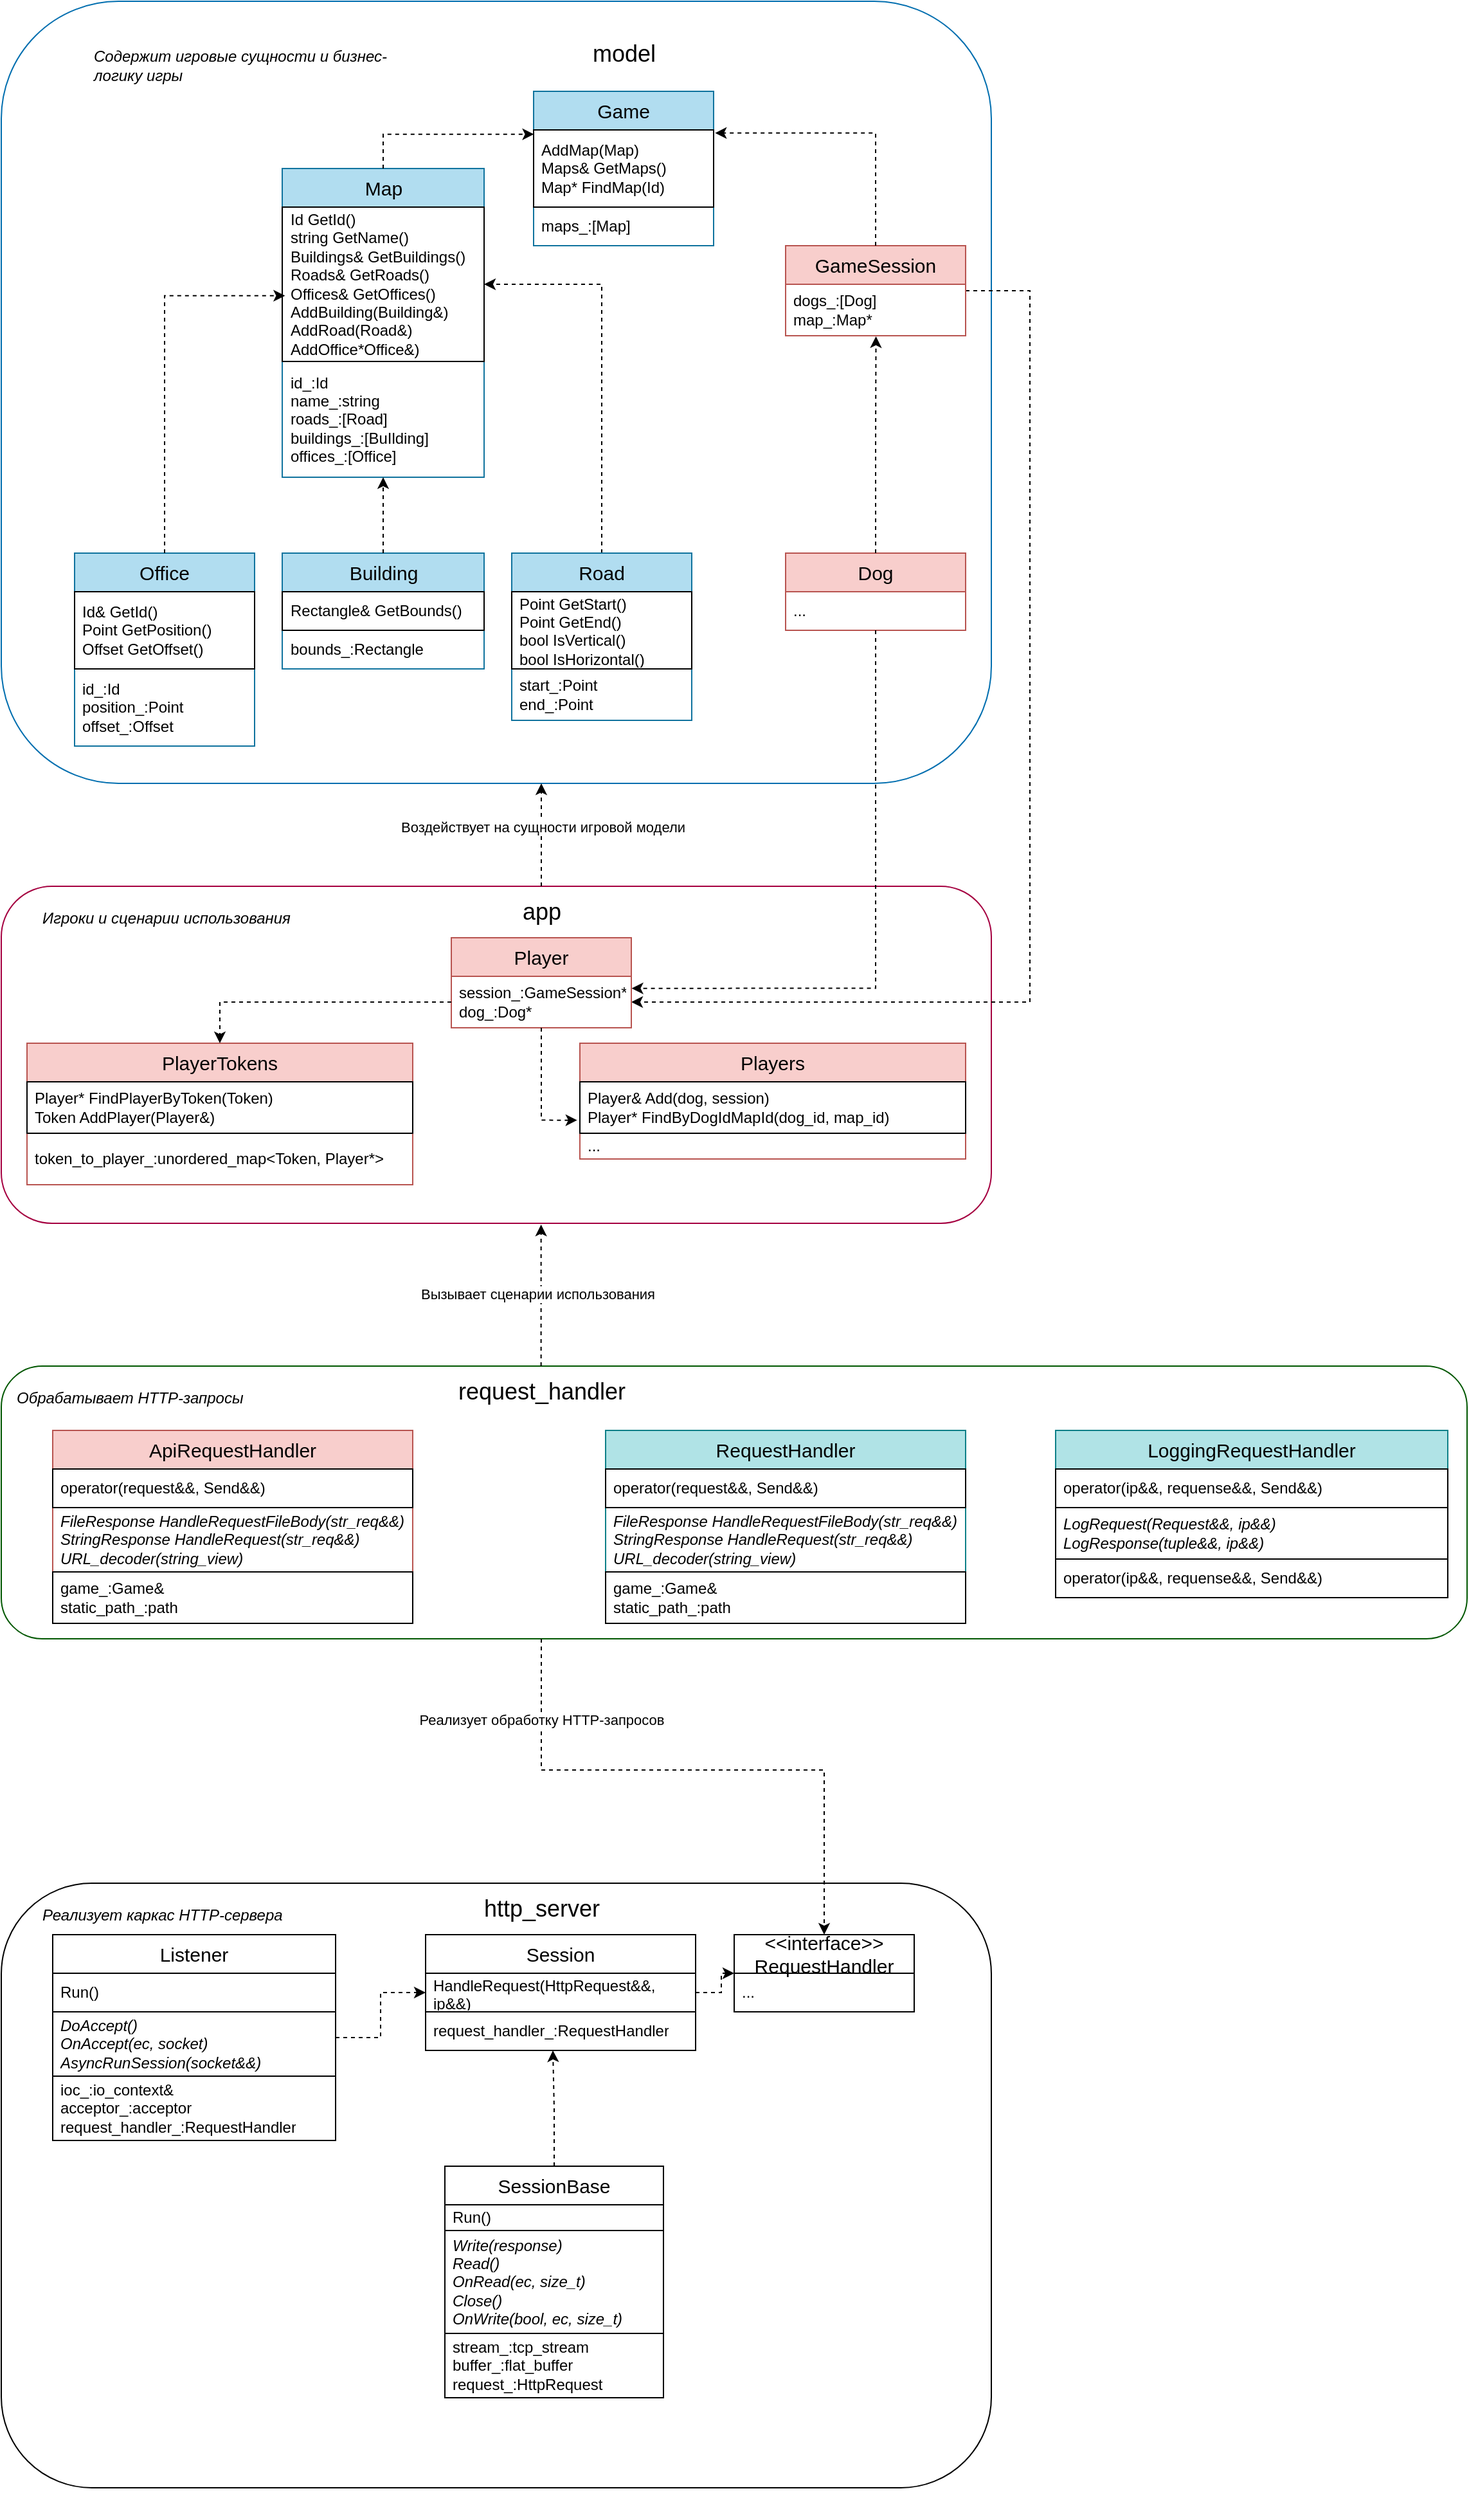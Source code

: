 <mxfile version="22.1.11" type="github">
  <diagram id="C5RBs43oDa-KdzZeNtuy" name="Page-1">
    <mxGraphModel dx="1976" dy="1774" grid="1" gridSize="10" guides="1" tooltips="1" connect="1" arrows="1" fold="1" page="1" pageScale="1" pageWidth="827" pageHeight="1169" math="0" shadow="0">
      <root>
        <mxCell id="WIyWlLk6GJQsqaUBKTNV-0" />
        <mxCell id="WIyWlLk6GJQsqaUBKTNV-1" parent="WIyWlLk6GJQsqaUBKTNV-0" />
        <mxCell id="-_XnjNIZJdmLHWLB3OJD-4" value="" style="rounded=1;whiteSpace=wrap;html=1;fillColor=none;fontColor=#ffffff;strokeColor=#A50040;" parent="WIyWlLk6GJQsqaUBKTNV-1" vertex="1">
          <mxGeometry x="-20" y="648" width="770" height="262" as="geometry" />
        </mxCell>
        <mxCell id="kK3XNEmJycX0j8ojbDVo-37" value="" style="rounded=1;whiteSpace=wrap;html=1;fillColor=none;fontColor=#ffffff;strokeColor=#006EAF;fillStyle=auto;" parent="WIyWlLk6GJQsqaUBKTNV-1" vertex="1">
          <mxGeometry x="-20" y="-40" width="770" height="608" as="geometry" />
        </mxCell>
        <mxCell id="kK3XNEmJycX0j8ojbDVo-18" value="&lt;font style=&quot;font-size: 15px;&quot;&gt;Game&lt;/font&gt;" style="swimlane;fontStyle=0;childLayout=stackLayout;horizontal=1;startSize=30;horizontalStack=0;resizeParent=1;resizeParentMax=0;resizeLast=0;collapsible=1;marginBottom=0;whiteSpace=wrap;html=1;fillColor=#b1ddf0;strokeColor=#10739e;" parent="WIyWlLk6GJQsqaUBKTNV-1" vertex="1">
          <mxGeometry x="394" y="30" width="140" height="120" as="geometry" />
        </mxCell>
        <mxCell id="kK3XNEmJycX0j8ojbDVo-19" value="AddMap(Map)&lt;br&gt;Maps&amp;amp; GetMaps()&lt;br&gt;Map* FindMap(Id)" style="text;strokeColor=default;fillColor=none;align=left;verticalAlign=middle;spacingLeft=4;spacingRight=4;overflow=hidden;points=[[0,0.5],[1,0.5]];portConstraint=eastwest;rotatable=0;whiteSpace=wrap;html=1;shadow=0;" parent="kK3XNEmJycX0j8ojbDVo-18" vertex="1">
          <mxGeometry y="30" width="140" height="60" as="geometry" />
        </mxCell>
        <mxCell id="TLE_2MJ0uI7yjBn3FSsW-5" value="maps_:[Map]" style="text;strokeColor=none;fillColor=none;align=left;verticalAlign=middle;spacingLeft=4;spacingRight=4;overflow=hidden;points=[[0,0.5],[1,0.5]];portConstraint=eastwest;rotatable=0;whiteSpace=wrap;html=1;" parent="kK3XNEmJycX0j8ojbDVo-18" vertex="1">
          <mxGeometry y="90" width="140" height="30" as="geometry" />
        </mxCell>
        <mxCell id="kK3XNEmJycX0j8ojbDVo-25" value="&lt;font style=&quot;font-size: 15px;&quot;&gt;Map&lt;/font&gt;" style="swimlane;fontStyle=0;childLayout=stackLayout;horizontal=1;startSize=30;horizontalStack=0;resizeParent=1;resizeParentMax=0;resizeLast=0;collapsible=1;marginBottom=0;whiteSpace=wrap;html=1;fillColor=#b1ddf0;strokeColor=#10739e;" parent="WIyWlLk6GJQsqaUBKTNV-1" vertex="1">
          <mxGeometry x="198.5" y="90" width="157" height="240" as="geometry" />
        </mxCell>
        <mxCell id="kK3XNEmJycX0j8ojbDVo-26" value="Id GetId()&lt;br&gt;string GetName()&lt;br&gt;Buildings&amp;amp; GetBuildings()&lt;br&gt;Roads&amp;amp; GetRoads()&lt;br&gt;Offices&amp;amp; GetOffices()&lt;br&gt;AddBuilding(Building&amp;amp;)&lt;br&gt;AddRoad(Road&amp;amp;)&lt;br&gt;AddOffice*Office&amp;amp;)" style="text;strokeColor=default;fillColor=none;align=left;verticalAlign=middle;spacingLeft=4;spacingRight=4;overflow=hidden;points=[[0,0.5],[1,0.5]];portConstraint=eastwest;rotatable=0;whiteSpace=wrap;html=1;" parent="kK3XNEmJycX0j8ojbDVo-25" vertex="1">
          <mxGeometry y="30" width="157" height="120" as="geometry" />
        </mxCell>
        <mxCell id="TLE_2MJ0uI7yjBn3FSsW-6" value="id_:Id&lt;br&gt;name_:string&lt;br&gt;roads_:[Road]&lt;br&gt;buildings_:[BuIlding]&lt;br&gt;offices_:[Office]" style="text;strokeColor=none;fillColor=none;align=left;verticalAlign=middle;spacingLeft=4;spacingRight=4;overflow=hidden;points=[[0,0.5],[1,0.5]];portConstraint=eastwest;rotatable=0;whiteSpace=wrap;html=1;" parent="kK3XNEmJycX0j8ojbDVo-25" vertex="1">
          <mxGeometry y="150" width="157" height="90" as="geometry" />
        </mxCell>
        <mxCell id="zR_VMZLDNJ4zLKiuyaMJ-1" style="edgeStyle=orthogonalEdgeStyle;rounded=0;orthogonalLoop=1;jettySize=auto;html=1;dashed=1;" edge="1" parent="WIyWlLk6GJQsqaUBKTNV-1" source="kK3XNEmJycX0j8ojbDVo-29" target="-_XnjNIZJdmLHWLB3OJD-3">
          <mxGeometry relative="1" as="geometry">
            <Array as="points">
              <mxPoint x="780" y="185" />
              <mxPoint x="780" y="738" />
            </Array>
          </mxGeometry>
        </mxCell>
        <mxCell id="kK3XNEmJycX0j8ojbDVo-29" value="&lt;font style=&quot;font-size: 15px;&quot;&gt;GameSession&lt;/font&gt;" style="swimlane;fontStyle=0;childLayout=stackLayout;horizontal=1;startSize=30;horizontalStack=0;resizeParent=1;resizeParentMax=0;resizeLast=0;collapsible=1;marginBottom=0;whiteSpace=wrap;html=1;fillColor=#f8cecc;strokeColor=#b85450;" parent="WIyWlLk6GJQsqaUBKTNV-1" vertex="1">
          <mxGeometry x="590" y="150" width="140" height="70" as="geometry" />
        </mxCell>
        <mxCell id="kK3XNEmJycX0j8ojbDVo-30" value="dogs_:[Dog]&lt;br&gt;map_:Map*" style="text;strokeColor=none;fillColor=none;align=left;verticalAlign=middle;spacingLeft=4;spacingRight=4;overflow=hidden;points=[[0,0.5],[1,0.5]];portConstraint=eastwest;rotatable=0;whiteSpace=wrap;html=1;" parent="kK3XNEmJycX0j8ojbDVo-29" vertex="1">
          <mxGeometry y="30" width="140" height="40" as="geometry" />
        </mxCell>
        <mxCell id="kK3XNEmJycX0j8ojbDVo-35" style="edgeStyle=orthogonalEdgeStyle;rounded=0;orthogonalLoop=1;jettySize=auto;html=1;exitX=0.5;exitY=0;exitDx=0;exitDy=0;entryX=0.002;entryY=0.056;entryDx=0;entryDy=0;entryPerimeter=0;dashed=1;" parent="WIyWlLk6GJQsqaUBKTNV-1" source="kK3XNEmJycX0j8ojbDVo-25" target="kK3XNEmJycX0j8ojbDVo-19" edge="1">
          <mxGeometry relative="1" as="geometry" />
        </mxCell>
        <mxCell id="kK3XNEmJycX0j8ojbDVo-36" style="edgeStyle=orthogonalEdgeStyle;rounded=0;orthogonalLoop=1;jettySize=auto;html=1;exitX=0.5;exitY=0;exitDx=0;exitDy=0;entryX=1.008;entryY=0.04;entryDx=0;entryDy=0;entryPerimeter=0;dashed=1;" parent="WIyWlLk6GJQsqaUBKTNV-1" source="kK3XNEmJycX0j8ojbDVo-29" target="kK3XNEmJycX0j8ojbDVo-19" edge="1">
          <mxGeometry relative="1" as="geometry" />
        </mxCell>
        <mxCell id="kK3XNEmJycX0j8ojbDVo-38" value="&lt;font style=&quot;font-size: 18px;&quot;&gt;model&lt;/font&gt;" style="text;html=1;align=center;verticalAlign=middle;resizable=0;points=[];autosize=1;strokeColor=none;fillColor=none;" parent="WIyWlLk6GJQsqaUBKTNV-1" vertex="1">
          <mxGeometry x="429" y="-19" width="70" height="40" as="geometry" />
        </mxCell>
        <mxCell id="-_XnjNIZJdmLHWLB3OJD-0" style="edgeStyle=orthogonalEdgeStyle;rounded=0;orthogonalLoop=1;jettySize=auto;html=1;exitX=0.5;exitY=1;exitDx=0;exitDy=0;" parent="WIyWlLk6GJQsqaUBKTNV-1" edge="1">
          <mxGeometry relative="1" as="geometry">
            <mxPoint x="447" y="474" as="sourcePoint" />
            <mxPoint x="447" y="474" as="targetPoint" />
          </mxGeometry>
        </mxCell>
        <mxCell id="-_XnjNIZJdmLHWLB3OJD-1" value="Содержит игровые сущности и бизнес-&lt;br&gt;логику игры" style="text;html=1;align=left;verticalAlign=middle;resizable=0;points=[];autosize=1;strokeColor=none;fillColor=none;fontStyle=2" parent="WIyWlLk6GJQsqaUBKTNV-1" vertex="1">
          <mxGeometry x="50" y="-10" width="250" height="40" as="geometry" />
        </mxCell>
        <mxCell id="-_XnjNIZJdmLHWLB3OJD-2" value="&lt;span style=&quot;font-size: 15px;&quot;&gt;Player&lt;/span&gt;" style="swimlane;fontStyle=0;childLayout=stackLayout;horizontal=1;startSize=30;horizontalStack=0;resizeParent=1;resizeParentMax=0;resizeLast=0;collapsible=1;marginBottom=0;whiteSpace=wrap;html=1;fillColor=#f8cecc;strokeColor=#b85450;" parent="WIyWlLk6GJQsqaUBKTNV-1" vertex="1">
          <mxGeometry x="330" y="688" width="140" height="70" as="geometry">
            <mxRectangle x="330" y="460" width="80" height="30" as="alternateBounds" />
          </mxGeometry>
        </mxCell>
        <mxCell id="-_XnjNIZJdmLHWLB3OJD-3" value="session_:GameSession*&lt;br&gt;dog_:Dog*" style="text;strokeColor=none;fillColor=none;align=left;verticalAlign=middle;spacingLeft=4;spacingRight=4;overflow=hidden;points=[[0,0.5],[1,0.5]];portConstraint=eastwest;rotatable=0;whiteSpace=wrap;html=1;" parent="-_XnjNIZJdmLHWLB3OJD-2" vertex="1">
          <mxGeometry y="30" width="140" height="40" as="geometry" />
        </mxCell>
        <mxCell id="-_XnjNIZJdmLHWLB3OJD-5" style="edgeStyle=orthogonalEdgeStyle;rounded=0;orthogonalLoop=1;jettySize=auto;html=1;exitX=0.5;exitY=1;exitDx=0;exitDy=0;" parent="WIyWlLk6GJQsqaUBKTNV-1" source="-_XnjNIZJdmLHWLB3OJD-4" target="-_XnjNIZJdmLHWLB3OJD-4" edge="1">
          <mxGeometry relative="1" as="geometry" />
        </mxCell>
        <mxCell id="-_XnjNIZJdmLHWLB3OJD-9" style="edgeStyle=orthogonalEdgeStyle;rounded=0;orthogonalLoop=1;jettySize=auto;html=1;entryX=0.5;entryY=1;entryDx=0;entryDy=0;dashed=1;" parent="WIyWlLk6GJQsqaUBKTNV-1" source="-_XnjNIZJdmLHWLB3OJD-7" edge="1">
          <mxGeometry relative="1" as="geometry">
            <mxPoint x="400" y="568" as="targetPoint" />
          </mxGeometry>
        </mxCell>
        <mxCell id="-_XnjNIZJdmLHWLB3OJD-10" value="Воздействует на сущности игровой модели" style="edgeLabel;html=1;align=center;verticalAlign=middle;resizable=0;points=[];" parent="-_XnjNIZJdmLHWLB3OJD-9" vertex="1" connectable="0">
          <mxGeometry x="0.167" y="3" relative="1" as="geometry">
            <mxPoint x="3" as="offset" />
          </mxGeometry>
        </mxCell>
        <mxCell id="-_XnjNIZJdmLHWLB3OJD-7" value="&lt;font style=&quot;font-size: 18px;&quot;&gt;app&lt;/font&gt;" style="text;html=1;align=center;verticalAlign=middle;resizable=0;points=[];autosize=1;strokeColor=none;fillColor=none;" parent="WIyWlLk6GJQsqaUBKTNV-1" vertex="1">
          <mxGeometry x="375" y="648" width="50" height="40" as="geometry" />
        </mxCell>
        <mxCell id="-_XnjNIZJdmLHWLB3OJD-8" value="Игроки и сценарии использования" style="text;html=1;align=left;verticalAlign=middle;resizable=0;points=[];autosize=1;strokeColor=none;fillColor=none;fontStyle=2" parent="WIyWlLk6GJQsqaUBKTNV-1" vertex="1">
          <mxGeometry x="10" y="658" width="220" height="30" as="geometry" />
        </mxCell>
        <mxCell id="-_XnjNIZJdmLHWLB3OJD-13" value="" style="rounded=1;whiteSpace=wrap;html=1;fillColor=none;fontColor=#ffffff;strokeColor=#005700;" parent="WIyWlLk6GJQsqaUBKTNV-1" vertex="1">
          <mxGeometry x="-20" y="1021" width="1140" height="212" as="geometry" />
        </mxCell>
        <mxCell id="-_XnjNIZJdmLHWLB3OJD-38" style="edgeStyle=orthogonalEdgeStyle;rounded=0;orthogonalLoop=1;jettySize=auto;html=1;dashed=1;entryX=0.5;entryY=0;entryDx=0;entryDy=0;" parent="WIyWlLk6GJQsqaUBKTNV-1" target="-_XnjNIZJdmLHWLB3OJD-29" edge="1">
          <mxGeometry relative="1" as="geometry">
            <Array as="points">
              <mxPoint x="400" y="1335" />
              <mxPoint x="620" y="1335" />
            </Array>
            <mxPoint x="400" y="1233" as="sourcePoint" />
          </mxGeometry>
        </mxCell>
        <mxCell id="-_XnjNIZJdmLHWLB3OJD-39" value="Реализует обработку HTTP-запросов" style="edgeLabel;html=1;align=center;verticalAlign=middle;resizable=0;points=[];" parent="-_XnjNIZJdmLHWLB3OJD-38" vertex="1" connectable="0">
          <mxGeometry x="-0.831" y="-1" relative="1" as="geometry">
            <mxPoint x="1" y="25" as="offset" />
          </mxGeometry>
        </mxCell>
        <mxCell id="-_XnjNIZJdmLHWLB3OJD-14" value="&lt;span style=&quot;font-size: 15px;&quot;&gt;RequestHandler&lt;/span&gt;" style="swimlane;fontStyle=0;childLayout=stackLayout;horizontal=1;startSize=30;horizontalStack=0;resizeParent=1;resizeParentMax=0;resizeLast=0;collapsible=1;marginBottom=0;whiteSpace=wrap;html=1;fillColor=#b0e3e6;strokeColor=#0e8088;" parent="WIyWlLk6GJQsqaUBKTNV-1" vertex="1">
          <mxGeometry x="450" y="1071" width="280" height="150" as="geometry">
            <mxRectangle x="330" y="460" width="80" height="30" as="alternateBounds" />
          </mxGeometry>
        </mxCell>
        <mxCell id="-_XnjNIZJdmLHWLB3OJD-15" value="operator(request&amp;amp;&amp;amp;, Send&amp;amp;&amp;amp;)" style="text;strokeColor=default;fillColor=none;align=left;verticalAlign=middle;spacingLeft=4;spacingRight=4;overflow=hidden;points=[[0,0.5],[1,0.5]];portConstraint=eastwest;rotatable=0;whiteSpace=wrap;html=1;" parent="-_XnjNIZJdmLHWLB3OJD-14" vertex="1">
          <mxGeometry y="30" width="280" height="30" as="geometry" />
        </mxCell>
        <mxCell id="TLE_2MJ0uI7yjBn3FSsW-11" value="&lt;i style=&quot;border-color: var(--border-color);&quot;&gt;FileResponse HandleRequestFileBody(str_req&amp;amp;&amp;amp;)&lt;br style=&quot;border-color: var(--border-color);&quot;&gt;StringResponse HandleRequest(str_req&amp;amp;&amp;amp;)&lt;br style=&quot;border-color: var(--border-color);&quot;&gt;URL_decoder(string_view)&lt;/i&gt;" style="text;strokeColor=none;fillColor=none;align=left;verticalAlign=middle;spacingLeft=4;spacingRight=4;overflow=hidden;points=[[0,0.5],[1,0.5]];portConstraint=eastwest;rotatable=0;whiteSpace=wrap;html=1;" parent="-_XnjNIZJdmLHWLB3OJD-14" vertex="1">
          <mxGeometry y="60" width="280" height="50" as="geometry" />
        </mxCell>
        <mxCell id="TLE_2MJ0uI7yjBn3FSsW-12" value="game_:Game&amp;amp;&lt;br style=&quot;border-color: var(--border-color);&quot;&gt;static_path_:path" style="text;strokeColor=default;fillColor=none;align=left;verticalAlign=middle;spacingLeft=4;spacingRight=4;overflow=hidden;points=[[0,0.5],[1,0.5]];portConstraint=eastwest;rotatable=0;whiteSpace=wrap;html=1;" parent="-_XnjNIZJdmLHWLB3OJD-14" vertex="1">
          <mxGeometry y="110" width="280" height="40" as="geometry" />
        </mxCell>
        <mxCell id="-_XnjNIZJdmLHWLB3OJD-16" style="edgeStyle=orthogonalEdgeStyle;rounded=0;orthogonalLoop=1;jettySize=auto;html=1;exitX=0.5;exitY=1;exitDx=0;exitDy=0;" parent="WIyWlLk6GJQsqaUBKTNV-1" edge="1">
          <mxGeometry relative="1" as="geometry">
            <mxPoint x="400" y="1323" as="sourcePoint" />
            <mxPoint x="400" y="1323" as="targetPoint" />
          </mxGeometry>
        </mxCell>
        <mxCell id="-_XnjNIZJdmLHWLB3OJD-19" style="edgeStyle=orthogonalEdgeStyle;rounded=0;orthogonalLoop=1;jettySize=auto;html=1;entryX=0.5;entryY=1;entryDx=0;entryDy=0;dashed=1;" parent="WIyWlLk6GJQsqaUBKTNV-1" edge="1">
          <mxGeometry relative="1" as="geometry">
            <mxPoint x="399.82" y="1021" as="sourcePoint" />
            <mxPoint x="399.82" y="911" as="targetPoint" />
            <Array as="points">
              <mxPoint x="399.82" y="993" />
              <mxPoint x="399.82" y="993" />
            </Array>
          </mxGeometry>
        </mxCell>
        <mxCell id="-_XnjNIZJdmLHWLB3OJD-20" value="Вызывает сценарии использования" style="edgeLabel;html=1;align=center;verticalAlign=middle;resizable=0;points=[];" parent="-_XnjNIZJdmLHWLB3OJD-19" vertex="1" connectable="0">
          <mxGeometry x="0.015" y="3" relative="1" as="geometry">
            <mxPoint as="offset" />
          </mxGeometry>
        </mxCell>
        <mxCell id="-_XnjNIZJdmLHWLB3OJD-17" value="&lt;span style=&quot;font-size: 18px;&quot;&gt;request_handler&lt;/span&gt;" style="text;html=1;align=center;verticalAlign=middle;resizable=0;points=[];autosize=1;strokeColor=none;fillColor=none;" parent="WIyWlLk6GJQsqaUBKTNV-1" vertex="1">
          <mxGeometry x="325" y="1021" width="150" height="40" as="geometry" />
        </mxCell>
        <mxCell id="-_XnjNIZJdmLHWLB3OJD-18" value="Обрабатывает HTTP-запросы" style="text;html=1;align=left;verticalAlign=middle;resizable=0;points=[];autosize=1;strokeColor=none;fillColor=none;fontStyle=2" parent="WIyWlLk6GJQsqaUBKTNV-1" vertex="1">
          <mxGeometry x="-10" y="1031" width="200" height="30" as="geometry" />
        </mxCell>
        <mxCell id="-_XnjNIZJdmLHWLB3OJD-21" value="" style="rounded=1;whiteSpace=wrap;html=1;gradientColor=default;fillColor=none;" parent="WIyWlLk6GJQsqaUBKTNV-1" vertex="1">
          <mxGeometry x="-20" y="1423" width="770" height="470" as="geometry" />
        </mxCell>
        <mxCell id="-_XnjNIZJdmLHWLB3OJD-36" style="edgeStyle=orthogonalEdgeStyle;rounded=0;orthogonalLoop=1;jettySize=auto;html=1;entryX=0;entryY=0.5;entryDx=0;entryDy=0;dashed=1;" parent="WIyWlLk6GJQsqaUBKTNV-1" source="-_XnjNIZJdmLHWLB3OJD-22" target="-_XnjNIZJdmLHWLB3OJD-29" edge="1">
          <mxGeometry relative="1" as="geometry" />
        </mxCell>
        <mxCell id="-_XnjNIZJdmLHWLB3OJD-22" value="&lt;span style=&quot;font-size: 15px;&quot;&gt;Session&lt;/span&gt;" style="swimlane;fontStyle=0;childLayout=stackLayout;horizontal=1;startSize=30;horizontalStack=0;resizeParent=1;resizeParentMax=0;resizeLast=0;collapsible=1;marginBottom=0;whiteSpace=wrap;html=1;" parent="WIyWlLk6GJQsqaUBKTNV-1" vertex="1">
          <mxGeometry x="310" y="1463" width="210" height="90" as="geometry">
            <mxRectangle x="330" y="460" width="80" height="30" as="alternateBounds" />
          </mxGeometry>
        </mxCell>
        <mxCell id="-_XnjNIZJdmLHWLB3OJD-23" value="HandleRequest(HttpRequest&amp;amp;&amp;amp;, ip&amp;amp;&amp;amp;)" style="text;strokeColor=default;fillColor=none;align=left;verticalAlign=middle;spacingLeft=4;spacingRight=4;overflow=hidden;points=[[0,0.5],[1,0.5]];portConstraint=eastwest;rotatable=0;whiteSpace=wrap;html=1;" parent="-_XnjNIZJdmLHWLB3OJD-22" vertex="1">
          <mxGeometry y="30" width="210" height="30" as="geometry" />
        </mxCell>
        <mxCell id="uiAO951HqReDPM408ryO-12" value="request_handler_:RequestHandler" style="text;strokeColor=none;fillColor=none;align=left;verticalAlign=middle;spacingLeft=4;spacingRight=4;overflow=hidden;points=[[0,0.5],[1,0.5]];portConstraint=eastwest;rotatable=0;whiteSpace=wrap;html=1;" parent="-_XnjNIZJdmLHWLB3OJD-22" vertex="1">
          <mxGeometry y="60" width="210" height="30" as="geometry" />
        </mxCell>
        <mxCell id="-_XnjNIZJdmLHWLB3OJD-24" style="edgeStyle=orthogonalEdgeStyle;rounded=0;orthogonalLoop=1;jettySize=auto;html=1;exitX=0.5;exitY=1;exitDx=0;exitDy=0;" parent="WIyWlLk6GJQsqaUBKTNV-1" source="-_XnjNIZJdmLHWLB3OJD-21" target="-_XnjNIZJdmLHWLB3OJD-21" edge="1">
          <mxGeometry relative="1" as="geometry" />
        </mxCell>
        <mxCell id="-_XnjNIZJdmLHWLB3OJD-25" value="&lt;span style=&quot;font-size: 18px;&quot;&gt;http_server&lt;/span&gt;" style="text;html=1;align=center;verticalAlign=middle;resizable=0;points=[];autosize=1;strokeColor=none;fillColor=none;" parent="WIyWlLk6GJQsqaUBKTNV-1" vertex="1">
          <mxGeometry x="345" y="1423" width="110" height="40" as="geometry" />
        </mxCell>
        <mxCell id="-_XnjNIZJdmLHWLB3OJD-26" value="Реализует каркас HTTP-сервера" style="text;html=1;align=left;verticalAlign=middle;resizable=0;points=[];autosize=1;strokeColor=none;fillColor=none;fontStyle=2" parent="WIyWlLk6GJQsqaUBKTNV-1" vertex="1">
          <mxGeometry x="10" y="1433" width="210" height="30" as="geometry" />
        </mxCell>
        <mxCell id="-_XnjNIZJdmLHWLB3OJD-32" style="edgeStyle=orthogonalEdgeStyle;rounded=0;orthogonalLoop=1;jettySize=auto;html=1;entryX=0;entryY=0.5;entryDx=0;entryDy=0;dashed=1;" parent="WIyWlLk6GJQsqaUBKTNV-1" source="-_XnjNIZJdmLHWLB3OJD-27" target="-_XnjNIZJdmLHWLB3OJD-22" edge="1">
          <mxGeometry relative="1" as="geometry" />
        </mxCell>
        <mxCell id="-_XnjNIZJdmLHWLB3OJD-27" value="&lt;span style=&quot;font-size: 15px;&quot;&gt;Listener&lt;/span&gt;" style="swimlane;fontStyle=0;childLayout=stackLayout;horizontal=1;startSize=30;horizontalStack=0;resizeParent=1;resizeParentMax=0;resizeLast=0;collapsible=1;marginBottom=0;whiteSpace=wrap;html=1;" parent="WIyWlLk6GJQsqaUBKTNV-1" vertex="1">
          <mxGeometry x="20" y="1463" width="220" height="160" as="geometry">
            <mxRectangle x="330" y="460" width="80" height="30" as="alternateBounds" />
          </mxGeometry>
        </mxCell>
        <mxCell id="-_XnjNIZJdmLHWLB3OJD-28" value="Run()" style="text;strokeColor=default;fillColor=none;align=left;verticalAlign=middle;spacingLeft=4;spacingRight=4;overflow=hidden;points=[[0,0.5],[1,0.5]];portConstraint=eastwest;rotatable=0;whiteSpace=wrap;html=1;" parent="-_XnjNIZJdmLHWLB3OJD-27" vertex="1">
          <mxGeometry y="30" width="220" height="30" as="geometry" />
        </mxCell>
        <mxCell id="uiAO951HqReDPM408ryO-2" value="DoAccept()&lt;br&gt;OnAccept(ec, socket)&lt;br&gt;AsyncRunSession(socket&amp;amp;&amp;amp;)" style="text;strokeColor=default;fillColor=none;align=left;verticalAlign=middle;spacingLeft=4;spacingRight=4;overflow=hidden;points=[[0,0.5],[1,0.5]];portConstraint=eastwest;rotatable=0;whiteSpace=wrap;html=1;fontStyle=2" parent="-_XnjNIZJdmLHWLB3OJD-27" vertex="1">
          <mxGeometry y="60" width="220" height="50" as="geometry" />
        </mxCell>
        <mxCell id="uiAO951HqReDPM408ryO-6" value="ioc_:io_context&amp;amp;&lt;br&gt;acceptor_:acceptor&lt;br&gt;request_handler_:RequestHandler" style="text;strokeColor=none;fillColor=none;align=left;verticalAlign=middle;spacingLeft=4;spacingRight=4;overflow=hidden;points=[[0,0.5],[1,0.5]];portConstraint=eastwest;rotatable=0;whiteSpace=wrap;html=1;" parent="-_XnjNIZJdmLHWLB3OJD-27" vertex="1">
          <mxGeometry y="110" width="220" height="50" as="geometry" />
        </mxCell>
        <mxCell id="-_XnjNIZJdmLHWLB3OJD-29" value="&lt;span style=&quot;font-size: 15px;&quot;&gt;&amp;lt;&amp;lt;interface&amp;gt;&amp;gt;&lt;br&gt;RequestHandler&lt;br&gt;&lt;/span&gt;" style="swimlane;fontStyle=0;childLayout=stackLayout;horizontal=1;startSize=30;horizontalStack=0;resizeParent=1;resizeParentMax=0;resizeLast=0;collapsible=1;marginBottom=0;whiteSpace=wrap;html=1;" parent="WIyWlLk6GJQsqaUBKTNV-1" vertex="1">
          <mxGeometry x="550" y="1463" width="140" height="60" as="geometry">
            <mxRectangle x="330" y="460" width="80" height="30" as="alternateBounds" />
          </mxGeometry>
        </mxCell>
        <mxCell id="-_XnjNIZJdmLHWLB3OJD-30" value="..." style="text;strokeColor=none;fillColor=none;align=left;verticalAlign=middle;spacingLeft=4;spacingRight=4;overflow=hidden;points=[[0,0.5],[1,0.5]];portConstraint=eastwest;rotatable=0;whiteSpace=wrap;html=1;" parent="-_XnjNIZJdmLHWLB3OJD-29" vertex="1">
          <mxGeometry y="30" width="140" height="30" as="geometry" />
        </mxCell>
        <mxCell id="-_XnjNIZJdmLHWLB3OJD-40" value="&lt;font style=&quot;font-size: 15px;&quot;&gt;Office&lt;/font&gt;" style="swimlane;fontStyle=0;childLayout=stackLayout;horizontal=1;startSize=30;horizontalStack=0;resizeParent=1;resizeParentMax=0;resizeLast=0;collapsible=1;marginBottom=0;whiteSpace=wrap;html=1;fillColor=#b1ddf0;strokeColor=#10739e;" parent="WIyWlLk6GJQsqaUBKTNV-1" vertex="1">
          <mxGeometry x="37" y="389" width="140" height="150" as="geometry" />
        </mxCell>
        <mxCell id="-_XnjNIZJdmLHWLB3OJD-41" value="Id&amp;amp; GetId()&lt;br&gt;Point GetPosition()&lt;br&gt;Offset GetOffset()" style="text;strokeColor=default;fillColor=none;align=left;verticalAlign=middle;spacingLeft=4;spacingRight=4;overflow=hidden;points=[[0,0.5],[1,0.5]];portConstraint=eastwest;rotatable=0;whiteSpace=wrap;html=1;" parent="-_XnjNIZJdmLHWLB3OJD-40" vertex="1">
          <mxGeometry y="30" width="140" height="60" as="geometry" />
        </mxCell>
        <mxCell id="TLE_2MJ0uI7yjBn3FSsW-8" value="id_:Id&lt;br&gt;position_:Point&lt;br&gt;offset_:Offset" style="text;strokeColor=none;fillColor=none;align=left;verticalAlign=middle;spacingLeft=4;spacingRight=4;overflow=hidden;points=[[0,0.5],[1,0.5]];portConstraint=eastwest;rotatable=0;whiteSpace=wrap;html=1;" parent="-_XnjNIZJdmLHWLB3OJD-40" vertex="1">
          <mxGeometry y="90" width="140" height="60" as="geometry" />
        </mxCell>
        <mxCell id="-_XnjNIZJdmLHWLB3OJD-43" value="&lt;font style=&quot;font-size: 15px;&quot;&gt;Building&lt;/font&gt;" style="swimlane;fontStyle=0;childLayout=stackLayout;horizontal=1;startSize=30;horizontalStack=0;resizeParent=1;resizeParentMax=0;resizeLast=0;collapsible=1;marginBottom=0;whiteSpace=wrap;html=1;fillColor=#b1ddf0;strokeColor=#10739e;" parent="WIyWlLk6GJQsqaUBKTNV-1" vertex="1">
          <mxGeometry x="198.5" y="389" width="157" height="90" as="geometry" />
        </mxCell>
        <mxCell id="-_XnjNIZJdmLHWLB3OJD-44" value="Rectangle&amp;amp; GetBounds()" style="text;strokeColor=default;fillColor=none;align=left;verticalAlign=middle;spacingLeft=4;spacingRight=4;overflow=hidden;points=[[0,0.5],[1,0.5]];portConstraint=eastwest;rotatable=0;whiteSpace=wrap;html=1;" parent="-_XnjNIZJdmLHWLB3OJD-43" vertex="1">
          <mxGeometry y="30" width="157" height="30" as="geometry" />
        </mxCell>
        <mxCell id="TLE_2MJ0uI7yjBn3FSsW-10" value="bounds_:Rectangle" style="text;strokeColor=none;fillColor=none;align=left;verticalAlign=middle;spacingLeft=4;spacingRight=4;overflow=hidden;points=[[0,0.5],[1,0.5]];portConstraint=eastwest;rotatable=0;whiteSpace=wrap;html=1;" parent="-_XnjNIZJdmLHWLB3OJD-43" vertex="1">
          <mxGeometry y="60" width="157" height="30" as="geometry" />
        </mxCell>
        <mxCell id="-_XnjNIZJdmLHWLB3OJD-49" style="edgeStyle=orthogonalEdgeStyle;rounded=0;orthogonalLoop=1;jettySize=auto;html=1;entryX=1;entryY=0.5;entryDx=0;entryDy=0;dashed=1;" parent="WIyWlLk6GJQsqaUBKTNV-1" source="-_XnjNIZJdmLHWLB3OJD-45" target="kK3XNEmJycX0j8ojbDVo-26" edge="1">
          <mxGeometry relative="1" as="geometry" />
        </mxCell>
        <mxCell id="-_XnjNIZJdmLHWLB3OJD-45" value="&lt;font style=&quot;font-size: 15px;&quot;&gt;Road&lt;/font&gt;" style="swimlane;fontStyle=0;childLayout=stackLayout;horizontal=1;startSize=30;horizontalStack=0;resizeParent=1;resizeParentMax=0;resizeLast=0;collapsible=1;marginBottom=0;whiteSpace=wrap;html=1;fillColor=#b1ddf0;strokeColor=#10739e;" parent="WIyWlLk6GJQsqaUBKTNV-1" vertex="1">
          <mxGeometry x="377" y="389" width="140" height="130" as="geometry" />
        </mxCell>
        <mxCell id="-_XnjNIZJdmLHWLB3OJD-46" value="Point GetStart()&lt;br&gt;Point GetEnd()&lt;br&gt;bool IsVertical()&lt;br&gt;bool IsHorizontal()" style="text;strokeColor=default;fillColor=none;align=left;verticalAlign=middle;spacingLeft=4;spacingRight=4;overflow=hidden;points=[[0,0.5],[1,0.5]];portConstraint=eastwest;rotatable=0;whiteSpace=wrap;html=1;" parent="-_XnjNIZJdmLHWLB3OJD-45" vertex="1">
          <mxGeometry y="30" width="140" height="60" as="geometry" />
        </mxCell>
        <mxCell id="TLE_2MJ0uI7yjBn3FSsW-9" value="start_:Point&lt;br&gt;end_:Point" style="text;strokeColor=none;fillColor=none;align=left;verticalAlign=middle;spacingLeft=4;spacingRight=4;overflow=hidden;points=[[0,0.5],[1,0.5]];portConstraint=eastwest;rotatable=0;whiteSpace=wrap;html=1;" parent="-_XnjNIZJdmLHWLB3OJD-45" vertex="1">
          <mxGeometry y="90" width="140" height="40" as="geometry" />
        </mxCell>
        <mxCell id="-_XnjNIZJdmLHWLB3OJD-47" style="edgeStyle=orthogonalEdgeStyle;rounded=0;orthogonalLoop=1;jettySize=auto;html=1;entryX=0.014;entryY=0.574;entryDx=0;entryDy=0;entryPerimeter=0;dashed=1;" parent="WIyWlLk6GJQsqaUBKTNV-1" source="-_XnjNIZJdmLHWLB3OJD-40" target="kK3XNEmJycX0j8ojbDVo-26" edge="1">
          <mxGeometry relative="1" as="geometry" />
        </mxCell>
        <mxCell id="-_XnjNIZJdmLHWLB3OJD-48" style="edgeStyle=orthogonalEdgeStyle;rounded=0;orthogonalLoop=1;jettySize=auto;html=1;exitX=0.5;exitY=0;exitDx=0;exitDy=0;entryX=0.5;entryY=1;entryDx=0;entryDy=0;dashed=1;" parent="WIyWlLk6GJQsqaUBKTNV-1" source="-_XnjNIZJdmLHWLB3OJD-43" target="kK3XNEmJycX0j8ojbDVo-25" edge="1">
          <mxGeometry relative="1" as="geometry">
            <mxPoint x="276" y="340" as="targetPoint" />
          </mxGeometry>
        </mxCell>
        <mxCell id="TLE_2MJ0uI7yjBn3FSsW-0" value="&lt;font style=&quot;font-size: 15px;&quot;&gt;Dog&lt;/font&gt;" style="swimlane;fontStyle=0;childLayout=stackLayout;horizontal=1;startSize=30;horizontalStack=0;resizeParent=1;resizeParentMax=0;resizeLast=0;collapsible=1;marginBottom=0;whiteSpace=wrap;html=1;fillColor=#f8cecc;strokeColor=#b85450;" parent="WIyWlLk6GJQsqaUBKTNV-1" vertex="1">
          <mxGeometry x="590" y="389" width="140" height="60" as="geometry" />
        </mxCell>
        <mxCell id="TLE_2MJ0uI7yjBn3FSsW-1" value="..." style="text;strokeColor=none;fillColor=none;align=left;verticalAlign=middle;spacingLeft=4;spacingRight=4;overflow=hidden;points=[[0,0.5],[1,0.5]];portConstraint=eastwest;rotatable=0;whiteSpace=wrap;html=1;" parent="TLE_2MJ0uI7yjBn3FSsW-0" vertex="1">
          <mxGeometry y="30" width="140" height="30" as="geometry" />
        </mxCell>
        <mxCell id="TLE_2MJ0uI7yjBn3FSsW-2" style="edgeStyle=orthogonalEdgeStyle;rounded=0;orthogonalLoop=1;jettySize=auto;html=1;entryX=0.502;entryY=1.011;entryDx=0;entryDy=0;entryPerimeter=0;dashed=1;" parent="WIyWlLk6GJQsqaUBKTNV-1" source="TLE_2MJ0uI7yjBn3FSsW-0" target="kK3XNEmJycX0j8ojbDVo-30" edge="1">
          <mxGeometry relative="1" as="geometry" />
        </mxCell>
        <mxCell id="TLE_2MJ0uI7yjBn3FSsW-18" value="&lt;span style=&quot;font-size: 15px;&quot;&gt;LoggingRequestHandler&lt;/span&gt;" style="swimlane;fontStyle=0;childLayout=stackLayout;horizontal=1;startSize=30;horizontalStack=0;resizeParent=1;resizeParentMax=0;resizeLast=0;collapsible=1;marginBottom=0;whiteSpace=wrap;html=1;fillColor=#b0e3e6;strokeColor=#0e8088;" parent="WIyWlLk6GJQsqaUBKTNV-1" vertex="1">
          <mxGeometry x="800" y="1071" width="305" height="130" as="geometry">
            <mxRectangle x="330" y="460" width="80" height="30" as="alternateBounds" />
          </mxGeometry>
        </mxCell>
        <mxCell id="TLE_2MJ0uI7yjBn3FSsW-21" value="operator(ip&amp;amp;&amp;amp;, requense&amp;amp;&amp;amp;, Send&amp;amp;&amp;amp;)" style="text;strokeColor=default;fillColor=none;align=left;verticalAlign=middle;spacingLeft=4;spacingRight=4;overflow=hidden;points=[[0,0.5],[1,0.5]];portConstraint=eastwest;rotatable=0;whiteSpace=wrap;html=1;" parent="TLE_2MJ0uI7yjBn3FSsW-18" vertex="1">
          <mxGeometry y="30" width="305" height="30" as="geometry" />
        </mxCell>
        <mxCell id="TLE_2MJ0uI7yjBn3FSsW-22" value="LogRequest(Request&amp;amp;&amp;amp;, ip&amp;amp;&amp;amp;)&lt;br&gt;LogResponse(tuple&amp;amp;&amp;amp;, ip&amp;amp;&amp;amp;)" style="text;strokeColor=default;fillColor=none;align=left;verticalAlign=middle;spacingLeft=4;spacingRight=4;overflow=hidden;points=[[0,0.5],[1,0.5]];portConstraint=eastwest;rotatable=0;whiteSpace=wrap;html=1;fontStyle=2" parent="TLE_2MJ0uI7yjBn3FSsW-18" vertex="1">
          <mxGeometry y="60" width="305" height="40" as="geometry" />
        </mxCell>
        <mxCell id="TLE_2MJ0uI7yjBn3FSsW-23" value="operator(ip&amp;amp;&amp;amp;, requense&amp;amp;&amp;amp;, Send&amp;amp;&amp;amp;)" style="text;strokeColor=default;fillColor=none;align=left;verticalAlign=middle;spacingLeft=4;spacingRight=4;overflow=hidden;points=[[0,0.5],[1,0.5]];portConstraint=eastwest;rotatable=0;whiteSpace=wrap;html=1;" parent="TLE_2MJ0uI7yjBn3FSsW-18" vertex="1">
          <mxGeometry y="100" width="305" height="30" as="geometry" />
        </mxCell>
        <mxCell id="uiAO951HqReDPM408ryO-7" value="&lt;span style=&quot;font-size: 15px;&quot;&gt;SessionBase&lt;/span&gt;" style="swimlane;fontStyle=0;childLayout=stackLayout;horizontal=1;startSize=30;horizontalStack=0;resizeParent=1;resizeParentMax=0;resizeLast=0;collapsible=1;marginBottom=0;whiteSpace=wrap;html=1;" parent="WIyWlLk6GJQsqaUBKTNV-1" vertex="1">
          <mxGeometry x="325" y="1643" width="170" height="180" as="geometry">
            <mxRectangle x="330" y="460" width="80" height="30" as="alternateBounds" />
          </mxGeometry>
        </mxCell>
        <mxCell id="uiAO951HqReDPM408ryO-8" value="Run()" style="text;strokeColor=default;fillColor=none;align=left;verticalAlign=middle;spacingLeft=4;spacingRight=4;overflow=hidden;points=[[0,0.5],[1,0.5]];portConstraint=eastwest;rotatable=0;whiteSpace=wrap;html=1;" parent="uiAO951HqReDPM408ryO-7" vertex="1">
          <mxGeometry y="30" width="170" height="20" as="geometry" />
        </mxCell>
        <mxCell id="uiAO951HqReDPM408ryO-10" value="Write(response)&lt;br&gt;Read()&lt;br&gt;OnRead(ec, size_t)&lt;br&gt;Close()&lt;br&gt;OnWrite(bool, ec, size_t)" style="text;strokeColor=none;fillColor=none;align=left;verticalAlign=middle;spacingLeft=4;spacingRight=4;overflow=hidden;points=[[0,0.5],[1,0.5]];portConstraint=eastwest;rotatable=0;whiteSpace=wrap;html=1;fontStyle=2" parent="uiAO951HqReDPM408ryO-7" vertex="1">
          <mxGeometry y="50" width="170" height="80" as="geometry" />
        </mxCell>
        <mxCell id="uiAO951HqReDPM408ryO-11" value="stream_:tcp_stream&lt;br style=&quot;border-color: var(--border-color);&quot;&gt;buffer_:flat_buffer&lt;br style=&quot;border-color: var(--border-color);&quot;&gt;request_:HttpRequest" style="text;strokeColor=default;fillColor=none;align=left;verticalAlign=middle;spacingLeft=4;spacingRight=4;overflow=hidden;points=[[0,0.5],[1,0.5]];portConstraint=eastwest;rotatable=0;whiteSpace=wrap;html=1;" parent="uiAO951HqReDPM408ryO-7" vertex="1">
          <mxGeometry y="130" width="170" height="50" as="geometry" />
        </mxCell>
        <mxCell id="uiAO951HqReDPM408ryO-9" style="edgeStyle=orthogonalEdgeStyle;rounded=0;orthogonalLoop=1;jettySize=auto;html=1;dashed=1;" parent="WIyWlLk6GJQsqaUBKTNV-1" source="uiAO951HqReDPM408ryO-7" edge="1">
          <mxGeometry relative="1" as="geometry">
            <mxPoint x="409" y="1553" as="targetPoint" />
          </mxGeometry>
        </mxCell>
        <mxCell id="zR_VMZLDNJ4zLKiuyaMJ-0" style="edgeStyle=orthogonalEdgeStyle;rounded=0;orthogonalLoop=1;jettySize=auto;html=1;entryX=1.002;entryY=0.233;entryDx=0;entryDy=0;entryPerimeter=0;dashed=1;" edge="1" parent="WIyWlLk6GJQsqaUBKTNV-1" source="TLE_2MJ0uI7yjBn3FSsW-0" target="-_XnjNIZJdmLHWLB3OJD-3">
          <mxGeometry relative="1" as="geometry" />
        </mxCell>
        <mxCell id="zR_VMZLDNJ4zLKiuyaMJ-2" value="&lt;span style=&quot;font-size: 15px;&quot;&gt;PlayerTokens&lt;/span&gt;" style="swimlane;fontStyle=0;childLayout=stackLayout;horizontal=1;startSize=30;horizontalStack=0;resizeParent=1;resizeParentMax=0;resizeLast=0;collapsible=1;marginBottom=0;whiteSpace=wrap;html=1;fillColor=#f8cecc;strokeColor=#b85450;" vertex="1" parent="WIyWlLk6GJQsqaUBKTNV-1">
          <mxGeometry y="770" width="300" height="110" as="geometry">
            <mxRectangle x="330" y="460" width="80" height="30" as="alternateBounds" />
          </mxGeometry>
        </mxCell>
        <mxCell id="zR_VMZLDNJ4zLKiuyaMJ-3" value="Player* FindPlayerByToken(Token)&lt;br&gt;Token AddPlayer(Player&amp;amp;)" style="text;strokeColor=default;fillColor=none;align=left;verticalAlign=middle;spacingLeft=4;spacingRight=4;overflow=hidden;points=[[0,0.5],[1,0.5]];portConstraint=eastwest;rotatable=0;whiteSpace=wrap;html=1;" vertex="1" parent="zR_VMZLDNJ4zLKiuyaMJ-2">
          <mxGeometry y="30" width="300" height="40" as="geometry" />
        </mxCell>
        <mxCell id="zR_VMZLDNJ4zLKiuyaMJ-4" value="token_to_player_:unordered_map&amp;lt;Token, Player*&amp;gt;" style="text;strokeColor=none;fillColor=none;align=left;verticalAlign=middle;spacingLeft=4;spacingRight=4;overflow=hidden;points=[[0,0.5],[1,0.5]];portConstraint=eastwest;rotatable=0;whiteSpace=wrap;html=1;" vertex="1" parent="zR_VMZLDNJ4zLKiuyaMJ-2">
          <mxGeometry y="70" width="300" height="40" as="geometry" />
        </mxCell>
        <mxCell id="zR_VMZLDNJ4zLKiuyaMJ-5" style="edgeStyle=orthogonalEdgeStyle;rounded=0;orthogonalLoop=1;jettySize=auto;html=1;dashed=1;" edge="1" parent="WIyWlLk6GJQsqaUBKTNV-1" source="-_XnjNIZJdmLHWLB3OJD-3" target="zR_VMZLDNJ4zLKiuyaMJ-2">
          <mxGeometry relative="1" as="geometry" />
        </mxCell>
        <mxCell id="zR_VMZLDNJ4zLKiuyaMJ-6" value="&lt;span style=&quot;font-size: 15px;&quot;&gt;Players&lt;/span&gt;" style="swimlane;fontStyle=0;childLayout=stackLayout;horizontal=1;startSize=30;horizontalStack=0;resizeParent=1;resizeParentMax=0;resizeLast=0;collapsible=1;marginBottom=0;whiteSpace=wrap;html=1;fillColor=#f8cecc;strokeColor=#b85450;" vertex="1" parent="WIyWlLk6GJQsqaUBKTNV-1">
          <mxGeometry x="430" y="770" width="300" height="90" as="geometry">
            <mxRectangle x="330" y="460" width="80" height="30" as="alternateBounds" />
          </mxGeometry>
        </mxCell>
        <mxCell id="zR_VMZLDNJ4zLKiuyaMJ-7" value="Player&amp;amp; Add(dog, session)&lt;br&gt;Player* FindByDogIdMapId(dog_id, map_id)" style="text;strokeColor=default;fillColor=none;align=left;verticalAlign=middle;spacingLeft=4;spacingRight=4;overflow=hidden;points=[[0,0.5],[1,0.5]];portConstraint=eastwest;rotatable=0;whiteSpace=wrap;html=1;" vertex="1" parent="zR_VMZLDNJ4zLKiuyaMJ-6">
          <mxGeometry y="30" width="300" height="40" as="geometry" />
        </mxCell>
        <mxCell id="zR_VMZLDNJ4zLKiuyaMJ-8" value="..." style="text;strokeColor=none;fillColor=none;align=left;verticalAlign=middle;spacingLeft=4;spacingRight=4;overflow=hidden;points=[[0,0.5],[1,0.5]];portConstraint=eastwest;rotatable=0;whiteSpace=wrap;html=1;" vertex="1" parent="zR_VMZLDNJ4zLKiuyaMJ-6">
          <mxGeometry y="70" width="300" height="20" as="geometry" />
        </mxCell>
        <mxCell id="zR_VMZLDNJ4zLKiuyaMJ-9" style="edgeStyle=orthogonalEdgeStyle;rounded=0;orthogonalLoop=1;jettySize=auto;html=1;entryX=-0.007;entryY=0.746;entryDx=0;entryDy=0;entryPerimeter=0;dashed=1;" edge="1" parent="WIyWlLk6GJQsqaUBKTNV-1" source="-_XnjNIZJdmLHWLB3OJD-2" target="zR_VMZLDNJ4zLKiuyaMJ-7">
          <mxGeometry relative="1" as="geometry" />
        </mxCell>
        <mxCell id="zR_VMZLDNJ4zLKiuyaMJ-10" value="&lt;span style=&quot;font-size: 15px;&quot;&gt;ApiRequestHandler&lt;/span&gt;" style="swimlane;fontStyle=0;childLayout=stackLayout;horizontal=1;startSize=30;horizontalStack=0;resizeParent=1;resizeParentMax=0;resizeLast=0;collapsible=1;marginBottom=0;whiteSpace=wrap;html=1;fillColor=#f8cecc;strokeColor=#b85450;" vertex="1" parent="WIyWlLk6GJQsqaUBKTNV-1">
          <mxGeometry x="20" y="1071" width="280" height="150" as="geometry">
            <mxRectangle x="330" y="460" width="80" height="30" as="alternateBounds" />
          </mxGeometry>
        </mxCell>
        <mxCell id="zR_VMZLDNJ4zLKiuyaMJ-11" value="operator(request&amp;amp;&amp;amp;, Send&amp;amp;&amp;amp;)" style="text;strokeColor=default;fillColor=none;align=left;verticalAlign=middle;spacingLeft=4;spacingRight=4;overflow=hidden;points=[[0,0.5],[1,0.5]];portConstraint=eastwest;rotatable=0;whiteSpace=wrap;html=1;" vertex="1" parent="zR_VMZLDNJ4zLKiuyaMJ-10">
          <mxGeometry y="30" width="280" height="30" as="geometry" />
        </mxCell>
        <mxCell id="zR_VMZLDNJ4zLKiuyaMJ-12" value="&lt;i style=&quot;border-color: var(--border-color);&quot;&gt;FileResponse HandleRequestFileBody(str_req&amp;amp;&amp;amp;)&lt;br style=&quot;border-color: var(--border-color);&quot;&gt;StringResponse HandleRequest(str_req&amp;amp;&amp;amp;)&lt;br style=&quot;border-color: var(--border-color);&quot;&gt;URL_decoder(string_view)&lt;/i&gt;" style="text;strokeColor=none;fillColor=none;align=left;verticalAlign=middle;spacingLeft=4;spacingRight=4;overflow=hidden;points=[[0,0.5],[1,0.5]];portConstraint=eastwest;rotatable=0;whiteSpace=wrap;html=1;" vertex="1" parent="zR_VMZLDNJ4zLKiuyaMJ-10">
          <mxGeometry y="60" width="280" height="50" as="geometry" />
        </mxCell>
        <mxCell id="zR_VMZLDNJ4zLKiuyaMJ-13" value="game_:Game&amp;amp;&lt;br style=&quot;border-color: var(--border-color);&quot;&gt;static_path_:path" style="text;strokeColor=default;fillColor=none;align=left;verticalAlign=middle;spacingLeft=4;spacingRight=4;overflow=hidden;points=[[0,0.5],[1,0.5]];portConstraint=eastwest;rotatable=0;whiteSpace=wrap;html=1;" vertex="1" parent="zR_VMZLDNJ4zLKiuyaMJ-10">
          <mxGeometry y="110" width="280" height="40" as="geometry" />
        </mxCell>
      </root>
    </mxGraphModel>
  </diagram>
</mxfile>
